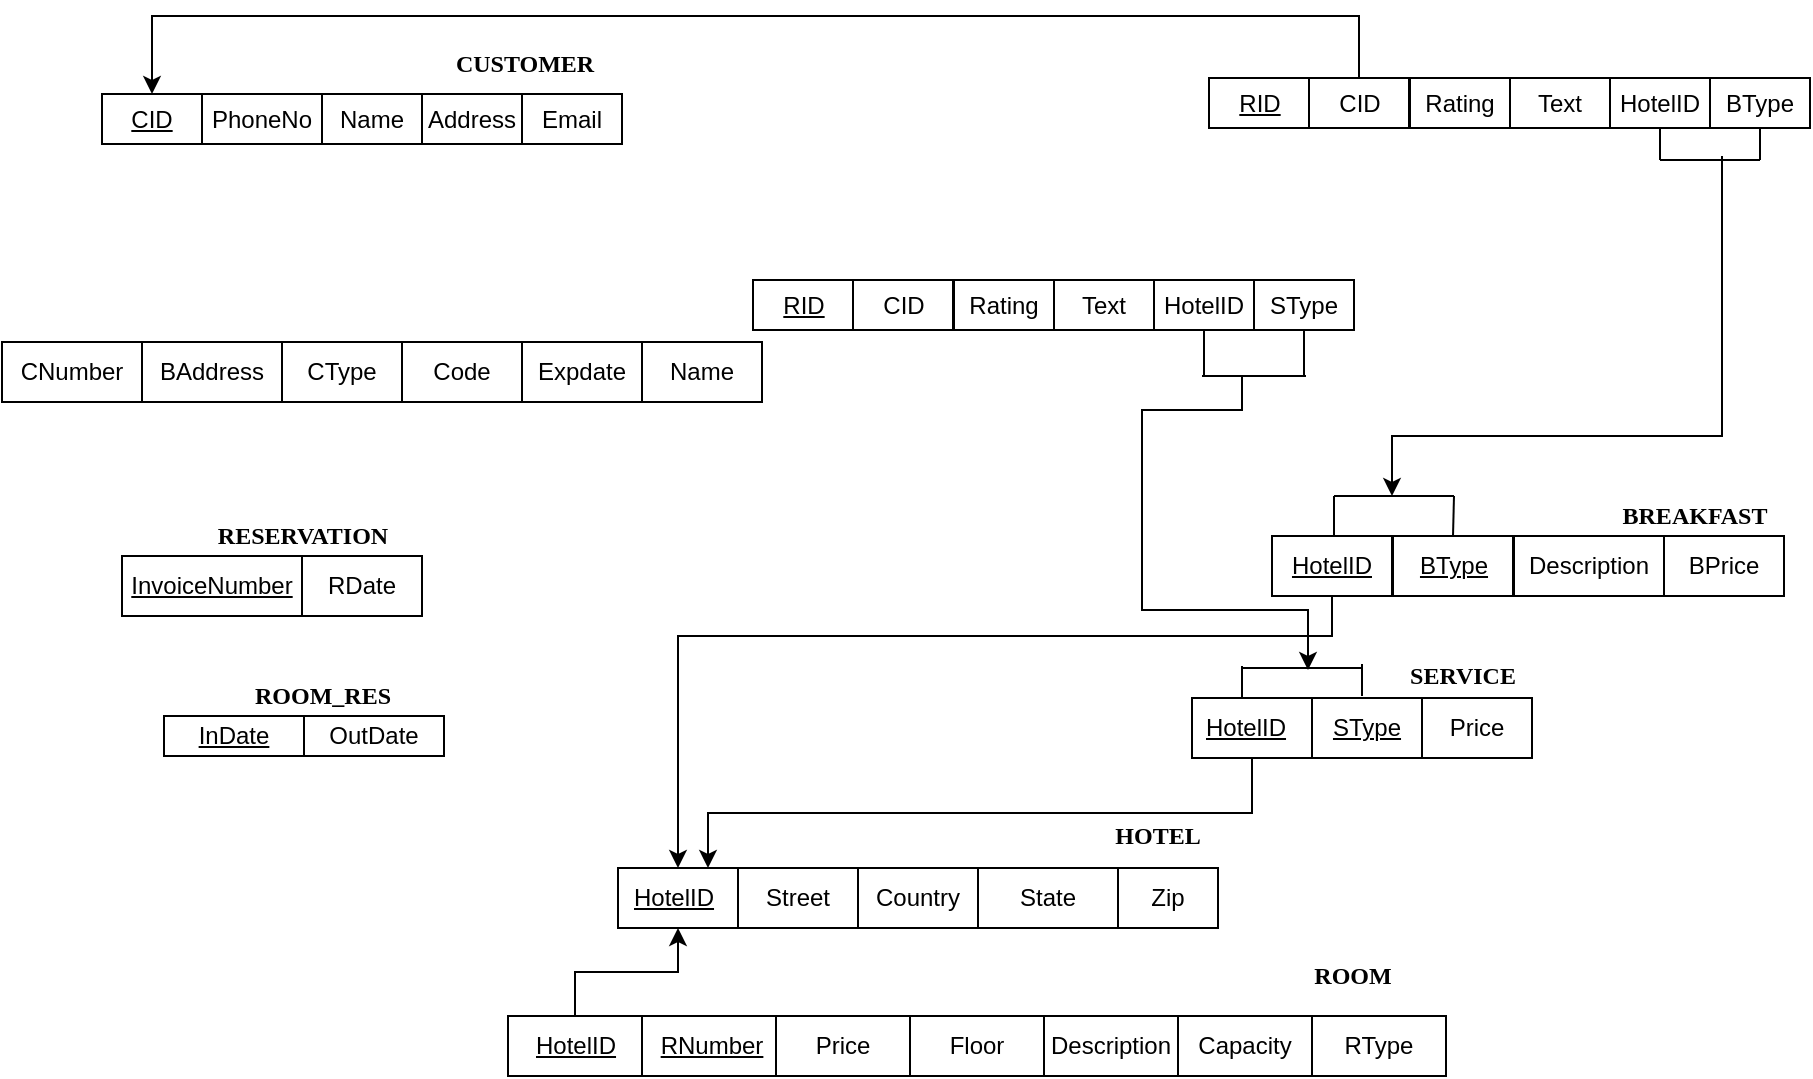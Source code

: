<mxfile version="13.8.0" type="github">
  <diagram name="Page-1" id="efa7a0a1-bf9b-a30e-e6df-94a7791c09e9">
    <mxGraphModel dx="1108" dy="482" grid="1" gridSize="10" guides="1" tooltips="1" connect="1" arrows="1" fold="1" page="1" pageScale="1" pageWidth="826" pageHeight="1169" background="#ffffff" math="0" shadow="0">
      <root>
        <mxCell id="0" />
        <mxCell id="1" parent="0" />
        <mxCell id="9nVttLgA1WMZ91mnEe1L-120" value="" style="rounded=0;whiteSpace=wrap;html=1;" vertex="1" parent="1">
          <mxGeometry x="348" y="876" width="60" height="30" as="geometry" />
        </mxCell>
        <mxCell id="9nVttLgA1WMZ91mnEe1L-121" value="Zip" style="rounded=0;whiteSpace=wrap;html=1;" vertex="1" parent="1">
          <mxGeometry x="598" y="876" width="50" height="30" as="geometry" />
        </mxCell>
        <mxCell id="9nVttLgA1WMZ91mnEe1L-122" value="Street" style="whiteSpace=wrap;html=1;" vertex="1" parent="1">
          <mxGeometry x="408" y="876" width="60" height="30" as="geometry" />
        </mxCell>
        <mxCell id="9nVttLgA1WMZ91mnEe1L-127" value="&lt;u&gt;HotelID&lt;/u&gt;" style="text;html=1;strokeColor=none;fillColor=none;align=center;verticalAlign=middle;whiteSpace=wrap;rounded=0;" vertex="1" parent="1">
          <mxGeometry x="356" y="881" width="40" height="20" as="geometry" />
        </mxCell>
        <mxCell id="9nVttLgA1WMZ91mnEe1L-128" value="Country" style="rounded=0;whiteSpace=wrap;html=1;" vertex="1" parent="1">
          <mxGeometry x="468" y="876" width="60" height="30" as="geometry" />
        </mxCell>
        <mxCell id="9nVttLgA1WMZ91mnEe1L-129" value="State" style="rounded=0;whiteSpace=wrap;html=1;" vertex="1" parent="1">
          <mxGeometry x="528" y="876" width="70" height="30" as="geometry" />
        </mxCell>
        <mxCell id="9nVttLgA1WMZ91mnEe1L-130" value="&lt;font face=&quot;Times New Roman&quot;&gt;&lt;b&gt;HOTEL&lt;/b&gt;&lt;/font&gt;" style="text;html=1;strokeColor=none;fillColor=none;align=center;verticalAlign=middle;whiteSpace=wrap;rounded=0;" vertex="1" parent="1">
          <mxGeometry x="598" y="850" width="40" height="20" as="geometry" />
        </mxCell>
        <mxCell id="9nVttLgA1WMZ91mnEe1L-142" style="edgeStyle=orthogonalEdgeStyle;rounded=0;orthogonalLoop=1;jettySize=auto;html=1;exitX=0.5;exitY=0;exitDx=0;exitDy=0;entryX=0.5;entryY=1;entryDx=0;entryDy=0;" edge="1" parent="1" source="9nVttLgA1WMZ91mnEe1L-131" target="9nVttLgA1WMZ91mnEe1L-120">
          <mxGeometry relative="1" as="geometry" />
        </mxCell>
        <mxCell id="9nVttLgA1WMZ91mnEe1L-131" value="" style="rounded=0;whiteSpace=wrap;html=1;" vertex="1" parent="1">
          <mxGeometry x="293" y="950" width="67" height="30" as="geometry" />
        </mxCell>
        <mxCell id="9nVttLgA1WMZ91mnEe1L-132" value="" style="rounded=0;whiteSpace=wrap;html=1;" vertex="1" parent="1">
          <mxGeometry x="360" y="950" width="67" height="30" as="geometry" />
        </mxCell>
        <mxCell id="9nVttLgA1WMZ91mnEe1L-133" value="Price" style="rounded=0;whiteSpace=wrap;html=1;" vertex="1" parent="1">
          <mxGeometry x="427" y="950" width="67" height="30" as="geometry" />
        </mxCell>
        <mxCell id="9nVttLgA1WMZ91mnEe1L-134" value="Floor" style="rounded=0;whiteSpace=wrap;html=1;" vertex="1" parent="1">
          <mxGeometry x="494" y="950" width="67" height="30" as="geometry" />
        </mxCell>
        <mxCell id="9nVttLgA1WMZ91mnEe1L-135" value="RType" style="rounded=0;whiteSpace=wrap;html=1;" vertex="1" parent="1">
          <mxGeometry x="695" y="950" width="67" height="30" as="geometry" />
        </mxCell>
        <mxCell id="9nVttLgA1WMZ91mnEe1L-136" value="Capacity" style="rounded=0;whiteSpace=wrap;html=1;" vertex="1" parent="1">
          <mxGeometry x="628" y="950" width="67" height="30" as="geometry" />
        </mxCell>
        <mxCell id="9nVttLgA1WMZ91mnEe1L-137" value="Description" style="rounded=0;whiteSpace=wrap;html=1;" vertex="1" parent="1">
          <mxGeometry x="561" y="950" width="67" height="30" as="geometry" />
        </mxCell>
        <mxCell id="9nVttLgA1WMZ91mnEe1L-140" value="&lt;u&gt;HotelID&lt;/u&gt;" style="text;html=1;strokeColor=none;fillColor=none;align=center;verticalAlign=middle;whiteSpace=wrap;rounded=0;" vertex="1" parent="1">
          <mxGeometry x="306.5" y="955" width="40" height="20" as="geometry" />
        </mxCell>
        <mxCell id="9nVttLgA1WMZ91mnEe1L-141" value="&lt;u&gt;RNumber&lt;/u&gt;" style="text;html=1;strokeColor=none;fillColor=none;align=center;verticalAlign=middle;whiteSpace=wrap;rounded=0;" vertex="1" parent="1">
          <mxGeometry x="375" y="955" width="40" height="20" as="geometry" />
        </mxCell>
        <mxCell id="9nVttLgA1WMZ91mnEe1L-143" value="&lt;font face=&quot;Times New Roman&quot;&gt;&lt;b&gt;ROOM&lt;/b&gt;&lt;/font&gt;" style="text;html=1;align=center;verticalAlign=middle;resizable=0;points=[];autosize=1;" vertex="1" parent="1">
          <mxGeometry x="690" y="920" width="50" height="20" as="geometry" />
        </mxCell>
        <mxCell id="9nVttLgA1WMZ91mnEe1L-144" value="&lt;u&gt;CID&lt;/u&gt;" style="rounded=0;whiteSpace=wrap;html=1;" vertex="1" parent="1">
          <mxGeometry x="90" y="489" width="50" height="25" as="geometry" />
        </mxCell>
        <mxCell id="9nVttLgA1WMZ91mnEe1L-145" value="PhoneNo" style="rounded=0;whiteSpace=wrap;html=1;" vertex="1" parent="1">
          <mxGeometry x="140" y="489" width="60" height="25" as="geometry" />
        </mxCell>
        <mxCell id="9nVttLgA1WMZ91mnEe1L-146" value="Name" style="rounded=0;whiteSpace=wrap;html=1;" vertex="1" parent="1">
          <mxGeometry x="200" y="489" width="50" height="25" as="geometry" />
        </mxCell>
        <mxCell id="9nVttLgA1WMZ91mnEe1L-147" value="Address" style="rounded=0;whiteSpace=wrap;html=1;" vertex="1" parent="1">
          <mxGeometry x="250" y="489" width="50" height="25" as="geometry" />
        </mxCell>
        <mxCell id="9nVttLgA1WMZ91mnEe1L-148" value="Email" style="rounded=0;whiteSpace=wrap;html=1;" vertex="1" parent="1">
          <mxGeometry x="300" y="489" width="50" height="25" as="geometry" />
        </mxCell>
        <mxCell id="9nVttLgA1WMZ91mnEe1L-149" value="CNumber" style="rounded=0;whiteSpace=wrap;html=1;" vertex="1" parent="1">
          <mxGeometry x="40" y="613" width="70" height="30" as="geometry" />
        </mxCell>
        <mxCell id="9nVttLgA1WMZ91mnEe1L-150" value="BAddress" style="rounded=0;whiteSpace=wrap;html=1;" vertex="1" parent="1">
          <mxGeometry x="110" y="613" width="70" height="30" as="geometry" />
        </mxCell>
        <mxCell id="9nVttLgA1WMZ91mnEe1L-151" value="CType" style="rounded=0;whiteSpace=wrap;html=1;" vertex="1" parent="1">
          <mxGeometry x="180" y="613" width="60" height="30" as="geometry" />
        </mxCell>
        <mxCell id="9nVttLgA1WMZ91mnEe1L-152" value="Code" style="rounded=0;whiteSpace=wrap;html=1;" vertex="1" parent="1">
          <mxGeometry x="240" y="613" width="60" height="30" as="geometry" />
        </mxCell>
        <mxCell id="9nVttLgA1WMZ91mnEe1L-153" value="Expdate" style="rounded=0;whiteSpace=wrap;html=1;" vertex="1" parent="1">
          <mxGeometry x="300" y="613" width="60" height="30" as="geometry" />
        </mxCell>
        <mxCell id="9nVttLgA1WMZ91mnEe1L-154" value="Name" style="rounded=0;whiteSpace=wrap;html=1;" vertex="1" parent="1">
          <mxGeometry x="360" y="613" width="60" height="30" as="geometry" />
        </mxCell>
        <mxCell id="9nVttLgA1WMZ91mnEe1L-156" value="&lt;u&gt;InvoiceNumber&lt;/u&gt;" style="rounded=0;whiteSpace=wrap;html=1;" vertex="1" parent="1">
          <mxGeometry x="100" y="720" width="90" height="30" as="geometry" />
        </mxCell>
        <mxCell id="9nVttLgA1WMZ91mnEe1L-157" value="RDate" style="rounded=0;whiteSpace=wrap;html=1;" vertex="1" parent="1">
          <mxGeometry x="190" y="720" width="60" height="30" as="geometry" />
        </mxCell>
        <mxCell id="9nVttLgA1WMZ91mnEe1L-158" value="&lt;font face=&quot;Times New Roman&quot;&gt;&lt;b&gt;CUSTOMER&lt;/b&gt;&lt;/font&gt;" style="text;html=1;align=center;verticalAlign=middle;resizable=0;points=[];autosize=1;" vertex="1" parent="1">
          <mxGeometry x="261" y="464" width="80" height="20" as="geometry" />
        </mxCell>
        <mxCell id="9nVttLgA1WMZ91mnEe1L-159" value="&lt;font face=&quot;Times New Roman&quot;&gt;&lt;b&gt;CREDIT CARD&lt;/b&gt;&lt;/font&gt;" style="text;html=1;align=center;verticalAlign=middle;resizable=0;points=[];autosize=1;" vertex="1" parent="1">
          <mxGeometry x="435.5" y="593" width="100" height="20" as="geometry" />
        </mxCell>
        <mxCell id="9nVttLgA1WMZ91mnEe1L-160" value="&lt;font face=&quot;Times New Roman&quot;&gt;&lt;b&gt;RESERVATION&lt;/b&gt;&lt;/font&gt;" style="text;html=1;align=center;verticalAlign=middle;resizable=0;points=[];autosize=1;" vertex="1" parent="1">
          <mxGeometry x="140" y="700" width="100" height="20" as="geometry" />
        </mxCell>
        <mxCell id="9nVttLgA1WMZ91mnEe1L-161" value="&lt;u&gt;InDate&lt;/u&gt;" style="rounded=0;whiteSpace=wrap;html=1;" vertex="1" parent="1">
          <mxGeometry x="121" y="800" width="70" height="20" as="geometry" />
        </mxCell>
        <mxCell id="9nVttLgA1WMZ91mnEe1L-162" value="OutDate" style="rounded=0;whiteSpace=wrap;html=1;" vertex="1" parent="1">
          <mxGeometry x="191" y="800" width="70" height="20" as="geometry" />
        </mxCell>
        <mxCell id="9nVttLgA1WMZ91mnEe1L-163" value="&lt;font face=&quot;Times New Roman&quot;&gt;&lt;b&gt;ROOM_RES&lt;/b&gt;&lt;/font&gt;" style="text;html=1;align=center;verticalAlign=middle;resizable=0;points=[];autosize=1;" vertex="1" parent="1">
          <mxGeometry x="160" y="780" width="80" height="20" as="geometry" />
        </mxCell>
        <mxCell id="9nVttLgA1WMZ91mnEe1L-165" value="&lt;u&gt;SType&lt;/u&gt;" style="rounded=0;whiteSpace=wrap;html=1;" vertex="1" parent="1">
          <mxGeometry x="695" y="791" width="55" height="30" as="geometry" />
        </mxCell>
        <mxCell id="9nVttLgA1WMZ91mnEe1L-177" style="edgeStyle=orthogonalEdgeStyle;rounded=0;orthogonalLoop=1;jettySize=auto;html=1;exitX=0.5;exitY=1;exitDx=0;exitDy=0;entryX=0.75;entryY=0;entryDx=0;entryDy=0;" edge="1" parent="1" source="9nVttLgA1WMZ91mnEe1L-167" target="9nVttLgA1WMZ91mnEe1L-120">
          <mxGeometry relative="1" as="geometry">
            <mxPoint x="396" y="870" as="targetPoint" />
          </mxGeometry>
        </mxCell>
        <mxCell id="9nVttLgA1WMZ91mnEe1L-167" value="" style="rounded=0;whiteSpace=wrap;html=1;" vertex="1" parent="1">
          <mxGeometry x="635" y="791" width="60" height="30" as="geometry" />
        </mxCell>
        <mxCell id="9nVttLgA1WMZ91mnEe1L-168" value="Price" style="rounded=0;whiteSpace=wrap;html=1;" vertex="1" parent="1">
          <mxGeometry x="750" y="791" width="55" height="30" as="geometry" />
        </mxCell>
        <mxCell id="9nVttLgA1WMZ91mnEe1L-169" value="&lt;u&gt;HotelID&lt;/u&gt;" style="text;html=1;strokeColor=none;fillColor=none;align=center;verticalAlign=middle;whiteSpace=wrap;rounded=0;" vertex="1" parent="1">
          <mxGeometry x="641.5" y="796" width="40" height="20" as="geometry" />
        </mxCell>
        <mxCell id="9nVttLgA1WMZ91mnEe1L-176" style="edgeStyle=orthogonalEdgeStyle;rounded=0;orthogonalLoop=1;jettySize=auto;html=1;exitX=0.5;exitY=1;exitDx=0;exitDy=0;entryX=0.5;entryY=0;entryDx=0;entryDy=0;" edge="1" parent="1" source="9nVttLgA1WMZ91mnEe1L-170" target="9nVttLgA1WMZ91mnEe1L-120">
          <mxGeometry relative="1" as="geometry">
            <Array as="points">
              <mxPoint x="705" y="760" />
              <mxPoint x="378" y="760" />
            </Array>
          </mxGeometry>
        </mxCell>
        <mxCell id="9nVttLgA1WMZ91mnEe1L-170" value="&lt;u&gt;HotelID&lt;/u&gt;" style="rounded=0;whiteSpace=wrap;html=1;" vertex="1" parent="1">
          <mxGeometry x="675" y="710" width="60" height="30" as="geometry" />
        </mxCell>
        <mxCell id="9nVttLgA1WMZ91mnEe1L-171" value="&lt;u&gt;BType&lt;/u&gt;" style="rounded=0;whiteSpace=wrap;html=1;" vertex="1" parent="1">
          <mxGeometry x="735.5" y="710" width="60" height="30" as="geometry" />
        </mxCell>
        <mxCell id="9nVttLgA1WMZ91mnEe1L-172" value="Description" style="rounded=0;whiteSpace=wrap;html=1;" vertex="1" parent="1">
          <mxGeometry x="796" y="710" width="75" height="30" as="geometry" />
        </mxCell>
        <mxCell id="9nVttLgA1WMZ91mnEe1L-173" value="BPrice" style="rounded=0;whiteSpace=wrap;html=1;" vertex="1" parent="1">
          <mxGeometry x="871" y="710" width="60" height="30" as="geometry" />
        </mxCell>
        <mxCell id="9nVttLgA1WMZ91mnEe1L-179" value="&lt;font face=&quot;Times New Roman&quot;&gt;&lt;b&gt;BREAKFAST&lt;/b&gt;&lt;/font&gt;" style="text;html=1;align=center;verticalAlign=middle;resizable=0;points=[];autosize=1;" vertex="1" parent="1">
          <mxGeometry x="841" y="690" width="90" height="20" as="geometry" />
        </mxCell>
        <mxCell id="9nVttLgA1WMZ91mnEe1L-180" value="&lt;font face=&quot;Times New Roman&quot;&gt;&lt;b&gt;SERVICE&lt;/b&gt;&lt;/font&gt;" style="text;html=1;align=center;verticalAlign=middle;resizable=0;points=[];autosize=1;" vertex="1" parent="1">
          <mxGeometry x="735" y="770" width="70" height="20" as="geometry" />
        </mxCell>
        <mxCell id="9nVttLgA1WMZ91mnEe1L-189" style="edgeStyle=orthogonalEdgeStyle;rounded=0;orthogonalLoop=1;jettySize=auto;html=1;entryX=0.5;entryY=0;entryDx=0;entryDy=0;exitX=0.5;exitY=0;exitDx=0;exitDy=0;" edge="1" parent="1" source="9nVttLgA1WMZ91mnEe1L-183" target="9nVttLgA1WMZ91mnEe1L-144">
          <mxGeometry relative="1" as="geometry">
            <mxPoint x="719" y="489" as="sourcePoint" />
            <Array as="points">
              <mxPoint x="719" y="450" />
              <mxPoint x="115" y="450" />
            </Array>
          </mxGeometry>
        </mxCell>
        <mxCell id="9nVttLgA1WMZ91mnEe1L-183" value="CID" style="rounded=0;whiteSpace=wrap;html=1;" vertex="1" parent="1">
          <mxGeometry x="693.5" y="481" width="50" height="25" as="geometry" />
        </mxCell>
        <mxCell id="9nVttLgA1WMZ91mnEe1L-184" value="Rating" style="rounded=0;whiteSpace=wrap;html=1;" vertex="1" parent="1">
          <mxGeometry x="744" y="481" width="50" height="25" as="geometry" />
        </mxCell>
        <mxCell id="9nVttLgA1WMZ91mnEe1L-185" value="Text" style="rounded=0;whiteSpace=wrap;html=1;" vertex="1" parent="1">
          <mxGeometry x="794" y="481" width="50" height="25" as="geometry" />
        </mxCell>
        <mxCell id="9nVttLgA1WMZ91mnEe1L-186" value="HotelID" style="rounded=0;whiteSpace=wrap;html=1;" vertex="1" parent="1">
          <mxGeometry x="844" y="481" width="50" height="25" as="geometry" />
        </mxCell>
        <mxCell id="9nVttLgA1WMZ91mnEe1L-187" value="BType" style="rounded=0;whiteSpace=wrap;html=1;" vertex="1" parent="1">
          <mxGeometry x="894" y="481" width="50" height="25" as="geometry" />
        </mxCell>
        <mxCell id="9nVttLgA1WMZ91mnEe1L-188" value="&lt;u&gt;RID&lt;/u&gt;" style="rounded=0;whiteSpace=wrap;html=1;" vertex="1" parent="1">
          <mxGeometry x="643.5" y="481" width="50" height="25" as="geometry" />
        </mxCell>
        <mxCell id="9nVttLgA1WMZ91mnEe1L-191" value="" style="endArrow=none;html=1;entryX=0.5;entryY=1;entryDx=0;entryDy=0;" edge="1" parent="1" target="9nVttLgA1WMZ91mnEe1L-186">
          <mxGeometry width="50" height="50" relative="1" as="geometry">
            <mxPoint x="869" y="522" as="sourcePoint" />
            <mxPoint x="624" y="522" as="targetPoint" />
          </mxGeometry>
        </mxCell>
        <mxCell id="9nVttLgA1WMZ91mnEe1L-193" value="" style="endArrow=none;html=1;entryX=0.5;entryY=1;entryDx=0;entryDy=0;" edge="1" parent="1" target="9nVttLgA1WMZ91mnEe1L-187">
          <mxGeometry width="50" height="50" relative="1" as="geometry">
            <mxPoint x="919" y="522" as="sourcePoint" />
            <mxPoint x="879" y="516" as="targetPoint" />
            <Array as="points" />
          </mxGeometry>
        </mxCell>
        <mxCell id="9nVttLgA1WMZ91mnEe1L-194" value="" style="endArrow=none;html=1;" edge="1" parent="1">
          <mxGeometry width="50" height="50" relative="1" as="geometry">
            <mxPoint x="869" y="522" as="sourcePoint" />
            <mxPoint x="919" y="522" as="targetPoint" />
            <Array as="points" />
          </mxGeometry>
        </mxCell>
        <mxCell id="9nVttLgA1WMZ91mnEe1L-195" value="" style="endArrow=none;html=1;" edge="1" parent="1">
          <mxGeometry width="50" height="50" relative="1" as="geometry">
            <mxPoint x="706" y="710" as="sourcePoint" />
            <mxPoint x="706" y="690" as="targetPoint" />
          </mxGeometry>
        </mxCell>
        <mxCell id="9nVttLgA1WMZ91mnEe1L-196" value="" style="endArrow=none;html=1;exitX=0.5;exitY=0;exitDx=0;exitDy=0;" edge="1" parent="1" source="9nVttLgA1WMZ91mnEe1L-171">
          <mxGeometry width="50" height="50" relative="1" as="geometry">
            <mxPoint x="751" y="730" as="sourcePoint" />
            <mxPoint x="766" y="690" as="targetPoint" />
          </mxGeometry>
        </mxCell>
        <mxCell id="9nVttLgA1WMZ91mnEe1L-197" value="" style="endArrow=none;html=1;" edge="1" parent="1">
          <mxGeometry width="50" height="50" relative="1" as="geometry">
            <mxPoint x="706" y="690" as="sourcePoint" />
            <mxPoint x="766" y="690" as="targetPoint" />
            <Array as="points">
              <mxPoint x="741" y="690" />
            </Array>
          </mxGeometry>
        </mxCell>
        <mxCell id="9nVttLgA1WMZ91mnEe1L-198" style="edgeStyle=orthogonalEdgeStyle;rounded=0;orthogonalLoop=1;jettySize=auto;html=1;" edge="1" parent="1">
          <mxGeometry relative="1" as="geometry">
            <mxPoint x="900" y="520" as="sourcePoint" />
            <mxPoint x="735" y="690" as="targetPoint" />
            <Array as="points">
              <mxPoint x="900" y="660" />
              <mxPoint x="735" y="660" />
            </Array>
          </mxGeometry>
        </mxCell>
        <mxCell id="9nVttLgA1WMZ91mnEe1L-199" value="CID" style="rounded=0;whiteSpace=wrap;html=1;" vertex="1" parent="1">
          <mxGeometry x="465.5" y="582" width="50" height="25" as="geometry" />
        </mxCell>
        <mxCell id="9nVttLgA1WMZ91mnEe1L-200" value="Rating" style="rounded=0;whiteSpace=wrap;html=1;" vertex="1" parent="1">
          <mxGeometry x="516" y="582" width="50" height="25" as="geometry" />
        </mxCell>
        <mxCell id="9nVttLgA1WMZ91mnEe1L-201" value="Text" style="rounded=0;whiteSpace=wrap;html=1;" vertex="1" parent="1">
          <mxGeometry x="566" y="582" width="50" height="25" as="geometry" />
        </mxCell>
        <mxCell id="9nVttLgA1WMZ91mnEe1L-202" value="HotelID" style="rounded=0;whiteSpace=wrap;html=1;" vertex="1" parent="1">
          <mxGeometry x="616" y="582" width="50" height="25" as="geometry" />
        </mxCell>
        <mxCell id="9nVttLgA1WMZ91mnEe1L-203" value="SType" style="rounded=0;whiteSpace=wrap;html=1;" vertex="1" parent="1">
          <mxGeometry x="666" y="582" width="50" height="25" as="geometry" />
        </mxCell>
        <mxCell id="9nVttLgA1WMZ91mnEe1L-204" value="&lt;u&gt;RID&lt;/u&gt;" style="rounded=0;whiteSpace=wrap;html=1;" vertex="1" parent="1">
          <mxGeometry x="415.5" y="582" width="50" height="25" as="geometry" />
        </mxCell>
        <mxCell id="9nVttLgA1WMZ91mnEe1L-208" value="" style="endArrow=none;html=1;" edge="1" parent="1">
          <mxGeometry width="50" height="50" relative="1" as="geometry">
            <mxPoint x="660" y="776" as="sourcePoint" />
            <mxPoint x="720" y="776" as="targetPoint" />
            <Array as="points">
              <mxPoint x="695" y="776" />
            </Array>
          </mxGeometry>
        </mxCell>
        <mxCell id="9nVttLgA1WMZ91mnEe1L-209" style="edgeStyle=orthogonalEdgeStyle;rounded=0;orthogonalLoop=1;jettySize=auto;html=1;" edge="1" parent="1">
          <mxGeometry relative="1" as="geometry">
            <mxPoint x="660" y="630" as="sourcePoint" />
            <mxPoint x="693" y="777" as="targetPoint" />
            <Array as="points">
              <mxPoint x="660" y="647" />
              <mxPoint x="610" y="647" />
              <mxPoint x="610" y="747" />
              <mxPoint x="693" y="747" />
            </Array>
          </mxGeometry>
        </mxCell>
        <mxCell id="9nVttLgA1WMZ91mnEe1L-211" value="" style="endArrow=none;html=1;" edge="1" parent="1">
          <mxGeometry width="50" height="50" relative="1" as="geometry">
            <mxPoint x="640" y="630" as="sourcePoint" />
            <mxPoint x="692" y="630" as="targetPoint" />
            <Array as="points">
              <mxPoint x="667" y="630" />
            </Array>
          </mxGeometry>
        </mxCell>
        <mxCell id="9nVttLgA1WMZ91mnEe1L-212" value="" style="endArrow=none;html=1;entryX=0.5;entryY=1;entryDx=0;entryDy=0;" edge="1" parent="1" target="9nVttLgA1WMZ91mnEe1L-203">
          <mxGeometry width="50" height="50" relative="1" as="geometry">
            <mxPoint x="691" y="630" as="sourcePoint" />
            <mxPoint x="830" y="570" as="targetPoint" />
          </mxGeometry>
        </mxCell>
        <mxCell id="9nVttLgA1WMZ91mnEe1L-213" value="" style="endArrow=none;html=1;entryX=0.5;entryY=1;entryDx=0;entryDy=0;" edge="1" parent="1" target="9nVttLgA1WMZ91mnEe1L-202">
          <mxGeometry width="50" height="50" relative="1" as="geometry">
            <mxPoint x="641" y="630" as="sourcePoint" />
            <mxPoint x="830" y="560" as="targetPoint" />
          </mxGeometry>
        </mxCell>
        <mxCell id="9nVttLgA1WMZ91mnEe1L-214" value="" style="endArrow=none;html=1;" edge="1" parent="1">
          <mxGeometry width="50" height="50" relative="1" as="geometry">
            <mxPoint x="660" y="775" as="sourcePoint" />
            <mxPoint x="660" y="791" as="targetPoint" />
          </mxGeometry>
        </mxCell>
        <mxCell id="9nVttLgA1WMZ91mnEe1L-215" value="" style="endArrow=none;html=1;" edge="1" parent="1">
          <mxGeometry width="50" height="50" relative="1" as="geometry">
            <mxPoint x="720" y="774" as="sourcePoint" />
            <mxPoint x="720" y="790" as="targetPoint" />
          </mxGeometry>
        </mxCell>
      </root>
    </mxGraphModel>
  </diagram>
</mxfile>
